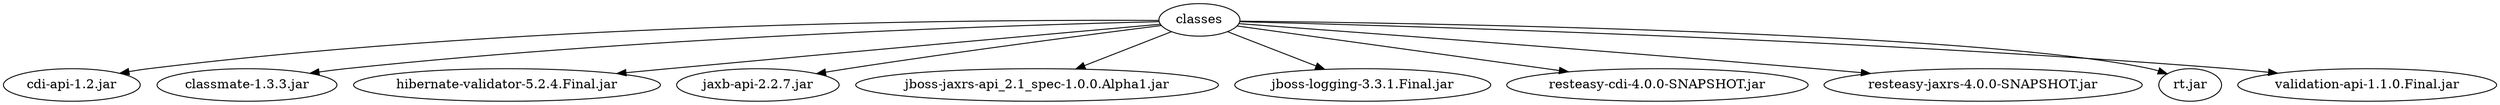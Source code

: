 digraph "summary" {
  "classes"                                          -> "cdi-api-1.2.jar";
  "classes"                                          -> "classmate-1.3.3.jar";
  "classes"                                          -> "hibernate-validator-5.2.4.Final.jar";
  "classes"                                          -> "jaxb-api-2.2.7.jar";
  "classes"                                          -> "jboss-jaxrs-api_2.1_spec-1.0.0.Alpha1.jar";
  "classes"                                          -> "jboss-logging-3.3.1.Final.jar";
  "classes"                                          -> "resteasy-cdi-4.0.0-SNAPSHOT.jar";
  "classes"                                          -> "resteasy-jaxrs-4.0.0-SNAPSHOT.jar";
  "classes"                                          -> "rt.jar";
  "classes"                                          -> "validation-api-1.1.0.Final.jar";
}
